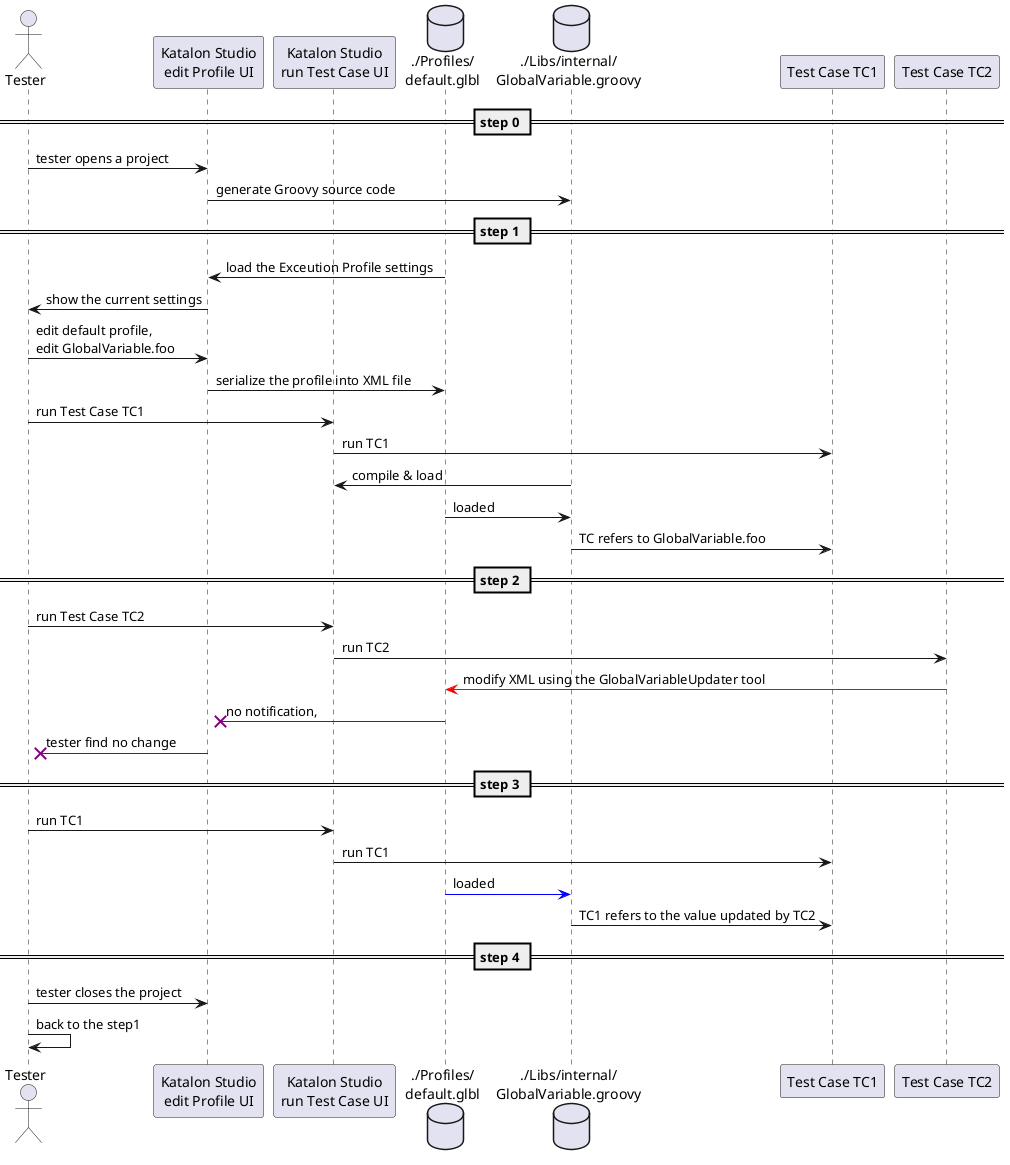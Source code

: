 @startuml sequence
actor       Tester        as tester
participant "Katalon Studio\nedit Profile UI" as kspf
participant "Katalon Studio\nrun Test Case UI" as kstc
database    "./Profiles/\ndefault.glbl" as glbl
database    "./Libs/internal/\nGlobalVariable.groovy" as gvgr
participant "Test Case TC1" as tc1
participant "Test Case TC2" as tc2

== step 0 ==
tester -> kspf : tester opens a project
kspf   -> gvgr : generate Groovy source code

== step 1 ==
glbl   -> kspf : load the Exceution Profile settings
kspf   -> tester : show the current settings
tester -> kspf : edit default profile,\nedit GlobalVariable.foo
kspf   -> glbl : serialize the profile into XML file
tester -> kstc : run Test Case TC1
kstc   -> tc1  : run TC1
gvgr   -> kstc : compile & load
glbl   -> gvgr : loaded
gvgr   -> tc1  : TC refers to GlobalVariable.foo

== step 2 ==
tester -> kstc : run Test Case TC2
kstc   -> tc2  : run TC2
tc2    -[#red]> glbl : modify XML using the GlobalVariableUpdater tool
glbl   -[#purple]>x kspf : no notification,
kspf   -[#purple]>x tester : tester find no change

== step 3 ==
tester -> kstc : run TC1
kstc   -> tc1  : run TC1
glbl   -[#blue]> gvgr  : loaded
gvgr   -> tc1  : TC1 refers to the value updated by TC2

== step 4 ==
tester -> kspf  : tester closes the project
tester -> tester : back to the step1

@enduml
